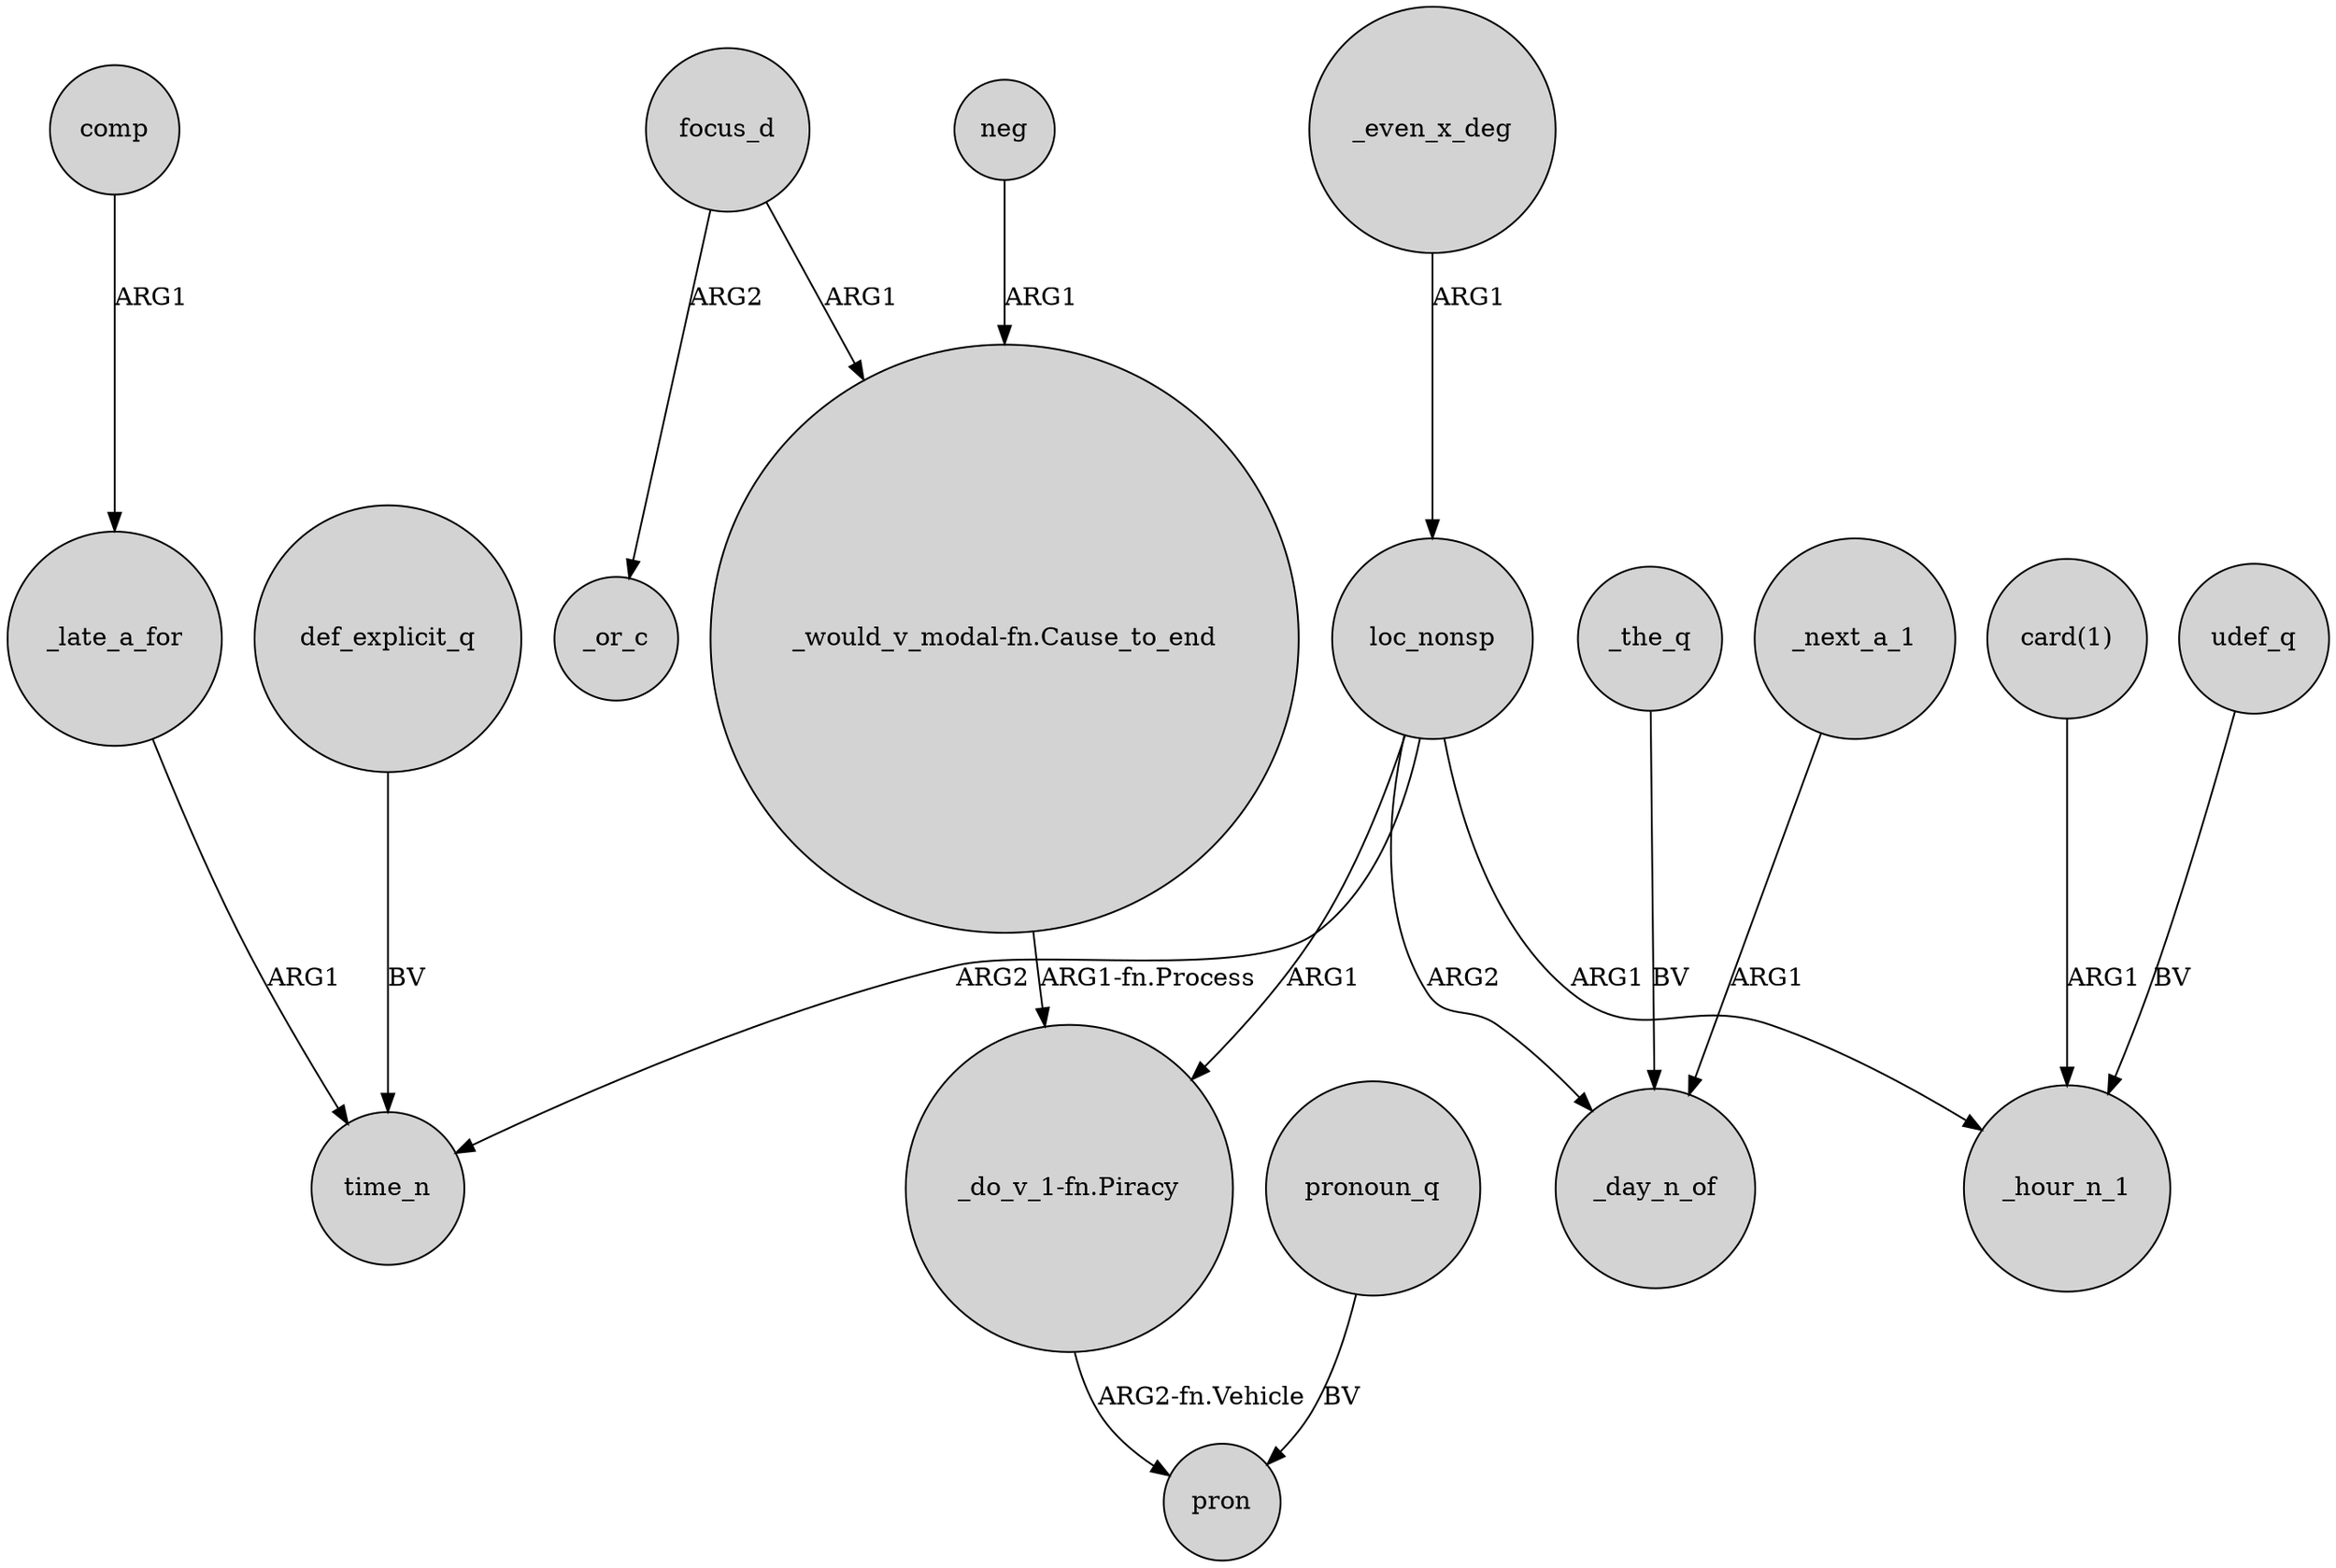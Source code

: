 digraph {
	node [shape=circle style=filled]
	_late_a_for -> time_n [label=ARG1]
	_even_x_deg -> loc_nonsp [label=ARG1]
	def_explicit_q -> time_n [label=BV]
	comp -> _late_a_for [label=ARG1]
	"_do_v_1-fn.Piracy" -> pron [label="ARG2-fn.Vehicle"]
	loc_nonsp -> time_n [label=ARG2]
	_the_q -> _day_n_of [label=BV]
	loc_nonsp -> _hour_n_1 [label=ARG1]
	focus_d -> "_would_v_modal-fn.Cause_to_end" [label=ARG1]
	neg -> "_would_v_modal-fn.Cause_to_end" [label=ARG1]
	"card(1)" -> _hour_n_1 [label=ARG1]
	focus_d -> _or_c [label=ARG2]
	loc_nonsp -> "_do_v_1-fn.Piracy" [label=ARG1]
	pronoun_q -> pron [label=BV]
	loc_nonsp -> _day_n_of [label=ARG2]
	_next_a_1 -> _day_n_of [label=ARG1]
	udef_q -> _hour_n_1 [label=BV]
	"_would_v_modal-fn.Cause_to_end" -> "_do_v_1-fn.Piracy" [label="ARG1-fn.Process"]
}
